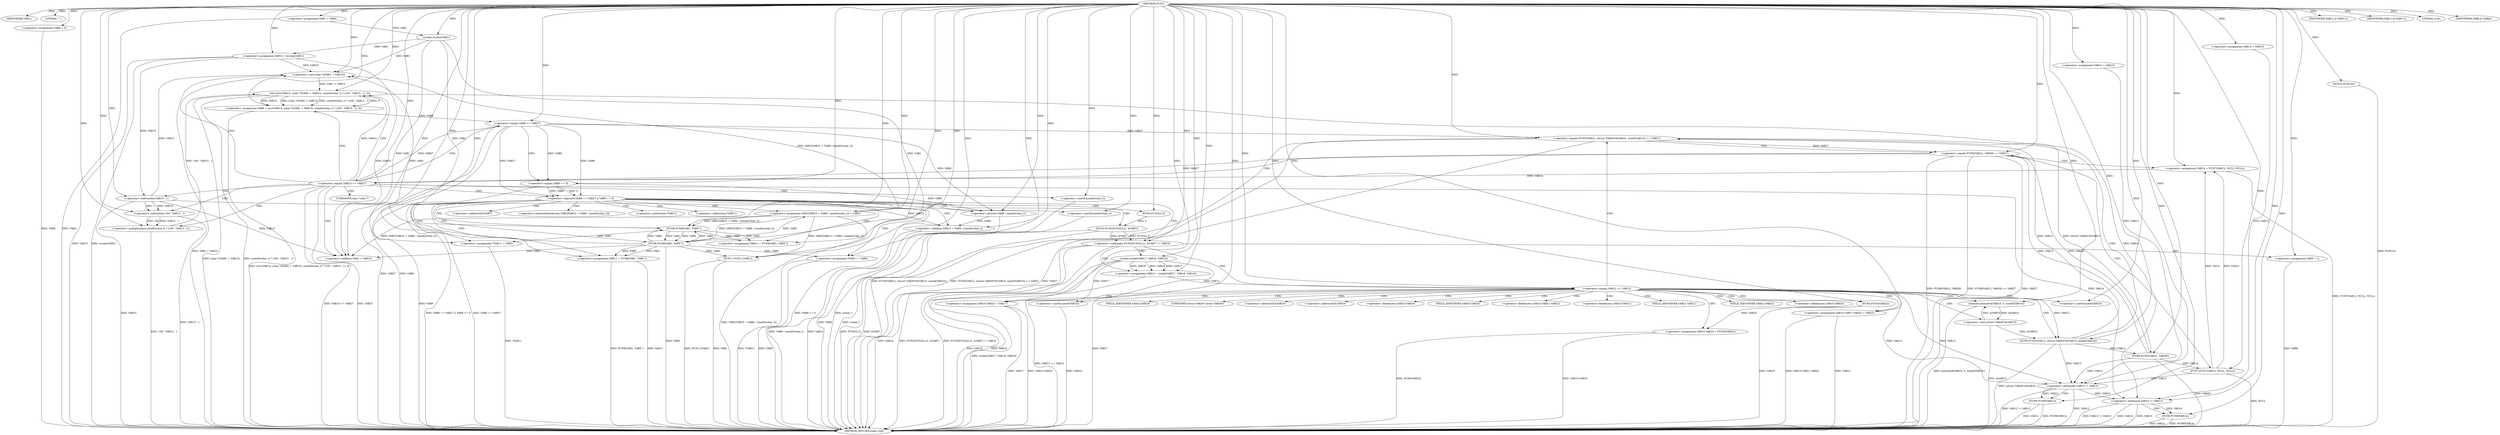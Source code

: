 digraph FUN1 {  
"1000100" [label = "(METHOD,FUN1)" ]
"1000298" [label = "(METHOD_RETURN,static void)" ]
"1000103" [label = "(IDENTIFIER,VAR3,)" ]
"1000104" [label = "(LITERAL,\"\",)" ]
"1000105" [label = "(<operator>.assignment,VAR1 = VAR4)" ]
"1000111" [label = "(<operator>.assignment,VAR8 = 0)" ]
"1000118" [label = "(<operator>.assignment,VAR12 = VAR13)" ]
"1000122" [label = "(<operator>.assignment,VAR14 = VAR13)" ]
"1000126" [label = "(<operator>.assignment,VAR15 = wcslen(VAR1))" ]
"1000128" [label = "(wcslen,wcslen(VAR1))" ]
"1000133" [label = "(<operator>.notEquals,FUN2(FUN3(2,2), &VAR7) != VAR16)" ]
"1000134" [label = "(FUN2,FUN2(FUN3(2,2), &VAR7))" ]
"1000135" [label = "(FUN3,FUN3(2,2))" ]
"1000143" [label = "(<operator>.assignment,VAR8 = 1)" ]
"1000146" [label = "(<operator>.assignment,VAR12 = socket(VAR17, VAR18, VAR19))" ]
"1000148" [label = "(socket,socket(VAR17, VAR18, VAR19))" ]
"1000153" [label = "(<operator>.equals,VAR12 == VAR13)" ]
"1000158" [label = "(memset,memset(&VAR10, 0, sizeof(VAR10)))" ]
"1000162" [label = "(<operator>.sizeOf,sizeof(VAR10))" ]
"1000164" [label = "(<operator>.assignment,VAR10.VAR20 = VAR17)" ]
"1000169" [label = "(<operator>.assignment,VAR10.VAR21.VAR22 = VAR23)" ]
"1000176" [label = "(<operator>.assignment,VAR10.VAR24 = FUN4(VAR25))" ]
"1000180" [label = "(FUN4,FUN4(VAR25))" ]
"1000183" [label = "(<operator>.equals,FUN5(VAR12, (struct VAR26*)&VAR10, sizeof(VAR10)) == VAR27)" ]
"1000184" [label = "(FUN5,FUN5(VAR12, (struct VAR26*)&VAR10, sizeof(VAR10)))" ]
"1000186" [label = "(<operator>.cast,(struct VAR26*)&VAR10)" ]
"1000190" [label = "(<operator>.sizeOf,sizeof(VAR10))" ]
"1000196" [label = "(<operator>.equals,FUN6(VAR12, VAR28) == VAR27)" ]
"1000197" [label = "(FUN6,FUN6(VAR12, VAR28))" ]
"1000203" [label = "(<operator>.assignment,VAR14 = FUN7(VAR12, NULL, NULL))" ]
"1000205" [label = "(FUN7,FUN7(VAR12, NULL, NULL))" ]
"1000210" [label = "(<operator>.equals,VAR14 == VAR27)" ]
"1000215" [label = "(<operator>.assignment,VAR9 = recv(VAR14, (char *)(VAR1 + VAR15), sizeof(wchar_t) * (100 - VAR15 - 1), 0))" ]
"1000217" [label = "(recv,recv(VAR14, (char *)(VAR1 + VAR15), sizeof(wchar_t) * (100 - VAR15 - 1), 0))" ]
"1000219" [label = "(<operator>.cast,(char *)(VAR1 + VAR15))" ]
"1000221" [label = "(<operator>.addition,VAR1 + VAR15)" ]
"1000224" [label = "(<operator>.multiplication,sizeof(wchar_t) * (100 - VAR15 - 1))" ]
"1000225" [label = "(<operator>.sizeOf,sizeof(wchar_t))" ]
"1000227" [label = "(<operator>.subtraction,100 - VAR15 - 1)" ]
"1000229" [label = "(<operator>.subtraction,VAR15 - 1)" ]
"1000234" [label = "(<operator>.logicalOr,VAR9 == VAR27 || VAR9 == 0)" ]
"1000235" [label = "(<operator>.equals,VAR9 == VAR27)" ]
"1000238" [label = "(<operator>.equals,VAR9 == 0)" ]
"1000243" [label = "(<operator>.assignment,VAR1[VAR15 + VAR9 / sizeof(wchar_t)] = VAR5)" ]
"1000246" [label = "(<operator>.addition,VAR15 + VAR9 / sizeof(wchar_t))" ]
"1000248" [label = "(<operator>.division,VAR9 / sizeof(wchar_t))" ]
"1000250" [label = "(<operator>.sizeOf,sizeof(wchar_t))" ]
"1000253" [label = "(<operator>.assignment,VAR11 = FUN8(VAR1, VAR5''))" ]
"1000255" [label = "(FUN8,FUN8(VAR1, VAR5''))" ]
"1000259" [label = "(IDENTIFIER,VAR11,if (VAR11))" ]
"1000261" [label = "(<operator>.assignment,*VAR11 = VAR5)" ]
"1000265" [label = "(<operator>.assignment,VAR11 = FUN8(VAR1, VAR5''))" ]
"1000267" [label = "(FUN8,FUN8(VAR1, VAR5''))" ]
"1000271" [label = "(IDENTIFIER,VAR11,if (VAR11))" ]
"1000273" [label = "(<operator>.assignment,*VAR11 = VAR5)" ]
"1000277" [label = "(LITERAL,0,do)" ]
"1000279" [label = "(<operator>.notEquals,VAR12 != VAR13)" ]
"1000283" [label = "(FUN9,FUN9(VAR12))" ]
"1000286" [label = "(<operator>.notEquals,VAR14 != VAR13)" ]
"1000290" [label = "(FUN9,FUN9(VAR14))" ]
"1000293" [label = "(IDENTIFIER,VAR8,if (VAR8))" ]
"1000295" [label = "(FUN10,FUN10())" ]
"1000296" [label = "(FUN11,FUN11(VAR1))" ]
"1000138" [label = "(<operator>.addressOf,&VAR7)" ]
"1000159" [label = "(<operator>.addressOf,&VAR10)" ]
"1000165" [label = "(<operator>.fieldAccess,VAR10.VAR20)" ]
"1000167" [label = "(FIELD_IDENTIFIER,VAR20,VAR20)" ]
"1000170" [label = "(<operator>.fieldAccess,VAR10.VAR21.VAR22)" ]
"1000171" [label = "(<operator>.fieldAccess,VAR10.VAR21)" ]
"1000173" [label = "(FIELD_IDENTIFIER,VAR21,VAR21)" ]
"1000174" [label = "(FIELD_IDENTIFIER,VAR22,VAR22)" ]
"1000177" [label = "(<operator>.fieldAccess,VAR10.VAR24)" ]
"1000179" [label = "(FIELD_IDENTIFIER,VAR24,VAR24)" ]
"1000187" [label = "(UNKNOWN,struct VAR26*,struct VAR26*)" ]
"1000188" [label = "(<operator>.addressOf,&VAR10)" ]
"1000220" [label = "(UNKNOWN,char *,char *)" ]
"1000244" [label = "(<operator>.indirectIndexAccess,VAR1[VAR15 + VAR9 / sizeof(wchar_t)])" ]
"1000262" [label = "(<operator>.indirection,*VAR11)" ]
"1000274" [label = "(<operator>.indirection,*VAR11)" ]
  "1000235" -> "1000298"  [ label = "DDG: VAR27"] 
  "1000180" -> "1000298"  [ label = "DDG: VAR25"] 
  "1000134" -> "1000298"  [ label = "DDG: FUN3(2,2)"] 
  "1000203" -> "1000298"  [ label = "DDG: FUN7(VAR12, NULL, NULL)"] 
  "1000186" -> "1000298"  [ label = "DDG: &VAR10"] 
  "1000246" -> "1000298"  [ label = "DDG: VAR9 / sizeof(wchar_t)"] 
  "1000164" -> "1000298"  [ label = "DDG: VAR17"] 
  "1000286" -> "1000298"  [ label = "DDG: VAR14 != VAR13"] 
  "1000184" -> "1000298"  [ label = "DDG: (struct VAR26*)&VAR10"] 
  "1000290" -> "1000298"  [ label = "DDG: VAR14"] 
  "1000219" -> "1000298"  [ label = "DDG: VAR1 + VAR15"] 
  "1000250" -> "1000298"  [ label = "DDG: wchar_t"] 
  "1000224" -> "1000298"  [ label = "DDG: 100 - VAR15 - 1"] 
  "1000283" -> "1000298"  [ label = "DDG: VAR12"] 
  "1000210" -> "1000298"  [ label = "DDG: VAR14 == VAR27"] 
  "1000105" -> "1000298"  [ label = "DDG: VAR4"] 
  "1000235" -> "1000298"  [ label = "DDG: VAR9"] 
  "1000148" -> "1000298"  [ label = "DDG: VAR19"] 
  "1000238" -> "1000298"  [ label = "DDG: VAR9"] 
  "1000290" -> "1000298"  [ label = "DDG: FUN9(VAR14)"] 
  "1000234" -> "1000298"  [ label = "DDG: VAR9 == VAR27"] 
  "1000279" -> "1000298"  [ label = "DDG: VAR12"] 
  "1000196" -> "1000298"  [ label = "DDG: VAR27"] 
  "1000296" -> "1000298"  [ label = "DDG: FUN11(VAR1)"] 
  "1000286" -> "1000298"  [ label = "DDG: VAR14"] 
  "1000225" -> "1000298"  [ label = "DDG: wchar_t"] 
  "1000217" -> "1000298"  [ label = "DDG: (char *)(VAR1 + VAR15)"] 
  "1000215" -> "1000298"  [ label = "DDG: recv(VAR14, (char *)(VAR1 + VAR15), sizeof(wchar_t) * (100 - VAR15 - 1), 0)"] 
  "1000234" -> "1000298"  [ label = "DDG: VAR9 == 0"] 
  "1000267" -> "1000298"  [ label = "DDG: VAR5"] 
  "1000133" -> "1000298"  [ label = "DDG: VAR16"] 
  "1000183" -> "1000298"  [ label = "DDG: FUN5(VAR12, (struct VAR26*)&VAR10, sizeof(VAR10))"] 
  "1000227" -> "1000298"  [ label = "DDG: VAR15 - 1"] 
  "1000158" -> "1000298"  [ label = "DDG: memset(&VAR10, 0, sizeof(VAR10))"] 
  "1000143" -> "1000298"  [ label = "DDG: VAR8"] 
  "1000265" -> "1000298"  [ label = "DDG: FUN8(VAR1, VAR5'')"] 
  "1000133" -> "1000298"  [ label = "DDG: FUN2(FUN3(2,2), &VAR7)"] 
  "1000190" -> "1000298"  [ label = "DDG: VAR10"] 
  "1000273" -> "1000298"  [ label = "DDG: *VAR11"] 
  "1000176" -> "1000298"  [ label = "DDG: FUN4(VAR25)"] 
  "1000205" -> "1000298"  [ label = "DDG: NULL"] 
  "1000148" -> "1000298"  [ label = "DDG: VAR17"] 
  "1000146" -> "1000298"  [ label = "DDG: socket(VAR17, VAR18, VAR19)"] 
  "1000126" -> "1000298"  [ label = "DDG: VAR15"] 
  "1000265" -> "1000298"  [ label = "DDG: VAR11"] 
  "1000153" -> "1000298"  [ label = "DDG: VAR12 == VAR13"] 
  "1000273" -> "1000298"  [ label = "DDG: VAR5"] 
  "1000133" -> "1000298"  [ label = "DDG: FUN2(FUN3(2,2), &VAR7) != VAR16"] 
  "1000111" -> "1000298"  [ label = "DDG: VAR8"] 
  "1000210" -> "1000298"  [ label = "DDG: VAR27"] 
  "1000296" -> "1000298"  [ label = "DDG: VAR1"] 
  "1000261" -> "1000298"  [ label = "DDG: *VAR11"] 
  "1000295" -> "1000298"  [ label = "DDG: FUN10()"] 
  "1000196" -> "1000298"  [ label = "DDG: FUN6(VAR12, VAR28)"] 
  "1000197" -> "1000298"  [ label = "DDG: VAR28"] 
  "1000234" -> "1000298"  [ label = "DDG: VAR9 == VAR27 || VAR9 == 0"] 
  "1000286" -> "1000298"  [ label = "DDG: VAR13"] 
  "1000229" -> "1000298"  [ label = "DDG: VAR15"] 
  "1000176" -> "1000298"  [ label = "DDG: VAR10.VAR24"] 
  "1000243" -> "1000298"  [ label = "DDG: VAR1[VAR15 + VAR9 / sizeof(wchar_t)]"] 
  "1000169" -> "1000298"  [ label = "DDG: VAR10.VAR21.VAR22"] 
  "1000148" -> "1000298"  [ label = "DDG: VAR18"] 
  "1000126" -> "1000298"  [ label = "DDG: wcslen(VAR1)"] 
  "1000134" -> "1000298"  [ label = "DDG: &VAR7"] 
  "1000196" -> "1000298"  [ label = "DDG: FUN6(VAR12, VAR28) == VAR27"] 
  "1000283" -> "1000298"  [ label = "DDG: FUN9(VAR12)"] 
  "1000279" -> "1000298"  [ label = "DDG: VAR12 != VAR13"] 
  "1000183" -> "1000298"  [ label = "DDG: FUN5(VAR12, (struct VAR26*)&VAR10, sizeof(VAR10)) == VAR27"] 
  "1000183" -> "1000298"  [ label = "DDG: VAR27"] 
  "1000169" -> "1000298"  [ label = "DDG: VAR23"] 
  "1000246" -> "1000298"  [ label = "DDG: VAR15"] 
  "1000248" -> "1000298"  [ label = "DDG: VAR9"] 
  "1000217" -> "1000298"  [ label = "DDG: sizeof(wchar_t) * (100 - VAR15 - 1)"] 
  "1000164" -> "1000298"  [ label = "DDG: VAR10.VAR20"] 
  "1000100" -> "1000103"  [ label = "DDG: "] 
  "1000100" -> "1000104"  [ label = "DDG: "] 
  "1000100" -> "1000105"  [ label = "DDG: "] 
  "1000100" -> "1000111"  [ label = "DDG: "] 
  "1000100" -> "1000118"  [ label = "DDG: "] 
  "1000100" -> "1000122"  [ label = "DDG: "] 
  "1000128" -> "1000126"  [ label = "DDG: VAR1"] 
  "1000100" -> "1000126"  [ label = "DDG: "] 
  "1000105" -> "1000128"  [ label = "DDG: VAR1"] 
  "1000100" -> "1000128"  [ label = "DDG: "] 
  "1000134" -> "1000133"  [ label = "DDG: FUN3(2,2)"] 
  "1000134" -> "1000133"  [ label = "DDG: &VAR7"] 
  "1000135" -> "1000134"  [ label = "DDG: 2"] 
  "1000100" -> "1000135"  [ label = "DDG: "] 
  "1000100" -> "1000133"  [ label = "DDG: "] 
  "1000100" -> "1000143"  [ label = "DDG: "] 
  "1000148" -> "1000146"  [ label = "DDG: VAR17"] 
  "1000148" -> "1000146"  [ label = "DDG: VAR18"] 
  "1000148" -> "1000146"  [ label = "DDG: VAR19"] 
  "1000100" -> "1000146"  [ label = "DDG: "] 
  "1000100" -> "1000148"  [ label = "DDG: "] 
  "1000146" -> "1000153"  [ label = "DDG: VAR12"] 
  "1000100" -> "1000153"  [ label = "DDG: "] 
  "1000186" -> "1000158"  [ label = "DDG: &VAR10"] 
  "1000100" -> "1000158"  [ label = "DDG: "] 
  "1000100" -> "1000162"  [ label = "DDG: "] 
  "1000148" -> "1000164"  [ label = "DDG: VAR17"] 
  "1000100" -> "1000164"  [ label = "DDG: "] 
  "1000100" -> "1000169"  [ label = "DDG: "] 
  "1000180" -> "1000176"  [ label = "DDG: VAR25"] 
  "1000100" -> "1000180"  [ label = "DDG: "] 
  "1000184" -> "1000183"  [ label = "DDG: VAR12"] 
  "1000184" -> "1000183"  [ label = "DDG: (struct VAR26*)&VAR10"] 
  "1000153" -> "1000184"  [ label = "DDG: VAR12"] 
  "1000100" -> "1000184"  [ label = "DDG: "] 
  "1000186" -> "1000184"  [ label = "DDG: &VAR10"] 
  "1000158" -> "1000186"  [ label = "DDG: &VAR10"] 
  "1000100" -> "1000190"  [ label = "DDG: "] 
  "1000235" -> "1000183"  [ label = "DDG: VAR27"] 
  "1000100" -> "1000183"  [ label = "DDG: "] 
  "1000197" -> "1000196"  [ label = "DDG: VAR12"] 
  "1000197" -> "1000196"  [ label = "DDG: VAR28"] 
  "1000184" -> "1000197"  [ label = "DDG: VAR12"] 
  "1000100" -> "1000197"  [ label = "DDG: "] 
  "1000183" -> "1000196"  [ label = "DDG: VAR27"] 
  "1000100" -> "1000196"  [ label = "DDG: "] 
  "1000205" -> "1000203"  [ label = "DDG: VAR12"] 
  "1000205" -> "1000203"  [ label = "DDG: NULL"] 
  "1000100" -> "1000203"  [ label = "DDG: "] 
  "1000197" -> "1000205"  [ label = "DDG: VAR12"] 
  "1000100" -> "1000205"  [ label = "DDG: "] 
  "1000203" -> "1000210"  [ label = "DDG: VAR14"] 
  "1000100" -> "1000210"  [ label = "DDG: "] 
  "1000196" -> "1000210"  [ label = "DDG: VAR27"] 
  "1000217" -> "1000215"  [ label = "DDG: VAR14"] 
  "1000217" -> "1000215"  [ label = "DDG: (char *)(VAR1 + VAR15)"] 
  "1000217" -> "1000215"  [ label = "DDG: sizeof(wchar_t) * (100 - VAR15 - 1)"] 
  "1000217" -> "1000215"  [ label = "DDG: 0"] 
  "1000100" -> "1000215"  [ label = "DDG: "] 
  "1000210" -> "1000217"  [ label = "DDG: VAR14"] 
  "1000100" -> "1000217"  [ label = "DDG: "] 
  "1000219" -> "1000217"  [ label = "DDG: VAR1 + VAR15"] 
  "1000243" -> "1000219"  [ label = "DDG: VAR1[VAR15 + VAR9 / sizeof(wchar_t)]"] 
  "1000267" -> "1000219"  [ label = "DDG: VAR1"] 
  "1000128" -> "1000219"  [ label = "DDG: VAR1"] 
  "1000100" -> "1000219"  [ label = "DDG: "] 
  "1000126" -> "1000219"  [ label = "DDG: VAR15"] 
  "1000229" -> "1000219"  [ label = "DDG: VAR15"] 
  "1000243" -> "1000221"  [ label = "DDG: VAR1[VAR15 + VAR9 / sizeof(wchar_t)]"] 
  "1000267" -> "1000221"  [ label = "DDG: VAR1"] 
  "1000128" -> "1000221"  [ label = "DDG: VAR1"] 
  "1000100" -> "1000221"  [ label = "DDG: "] 
  "1000126" -> "1000221"  [ label = "DDG: VAR15"] 
  "1000229" -> "1000221"  [ label = "DDG: VAR15"] 
  "1000224" -> "1000217"  [ label = "DDG: 100 - VAR15 - 1"] 
  "1000100" -> "1000224"  [ label = "DDG: "] 
  "1000100" -> "1000225"  [ label = "DDG: "] 
  "1000227" -> "1000224"  [ label = "DDG: 100"] 
  "1000227" -> "1000224"  [ label = "DDG: VAR15 - 1"] 
  "1000100" -> "1000227"  [ label = "DDG: "] 
  "1000229" -> "1000227"  [ label = "DDG: VAR15"] 
  "1000229" -> "1000227"  [ label = "DDG: 1"] 
  "1000100" -> "1000229"  [ label = "DDG: "] 
  "1000126" -> "1000229"  [ label = "DDG: VAR15"] 
  "1000235" -> "1000234"  [ label = "DDG: VAR9"] 
  "1000235" -> "1000234"  [ label = "DDG: VAR27"] 
  "1000215" -> "1000235"  [ label = "DDG: VAR9"] 
  "1000100" -> "1000235"  [ label = "DDG: "] 
  "1000210" -> "1000235"  [ label = "DDG: VAR27"] 
  "1000238" -> "1000234"  [ label = "DDG: VAR9"] 
  "1000238" -> "1000234"  [ label = "DDG: 0"] 
  "1000235" -> "1000238"  [ label = "DDG: VAR9"] 
  "1000100" -> "1000238"  [ label = "DDG: "] 
  "1000267" -> "1000243"  [ label = "DDG: VAR5"] 
  "1000100" -> "1000243"  [ label = "DDG: "] 
  "1000229" -> "1000246"  [ label = "DDG: VAR15"] 
  "1000100" -> "1000246"  [ label = "DDG: "] 
  "1000248" -> "1000246"  [ label = "DDG: VAR9"] 
  "1000235" -> "1000248"  [ label = "DDG: VAR9"] 
  "1000238" -> "1000248"  [ label = "DDG: VAR9"] 
  "1000100" -> "1000248"  [ label = "DDG: "] 
  "1000100" -> "1000250"  [ label = "DDG: "] 
  "1000255" -> "1000253"  [ label = "DDG: VAR1"] 
  "1000255" -> "1000253"  [ label = "DDG: VAR5"] 
  "1000100" -> "1000253"  [ label = "DDG: "] 
  "1000243" -> "1000255"  [ label = "DDG: VAR1[VAR15 + VAR9 / sizeof(wchar_t)]"] 
  "1000100" -> "1000255"  [ label = "DDG: "] 
  "1000267" -> "1000255"  [ label = "DDG: VAR1"] 
  "1000128" -> "1000255"  [ label = "DDG: VAR1"] 
  "1000267" -> "1000255"  [ label = "DDG: VAR5"] 
  "1000100" -> "1000259"  [ label = "DDG: "] 
  "1000255" -> "1000261"  [ label = "DDG: VAR5"] 
  "1000100" -> "1000261"  [ label = "DDG: "] 
  "1000267" -> "1000265"  [ label = "DDG: VAR1"] 
  "1000267" -> "1000265"  [ label = "DDG: VAR5"] 
  "1000100" -> "1000265"  [ label = "DDG: "] 
  "1000243" -> "1000267"  [ label = "DDG: VAR1[VAR15 + VAR9 / sizeof(wchar_t)]"] 
  "1000255" -> "1000267"  [ label = "DDG: VAR1"] 
  "1000100" -> "1000267"  [ label = "DDG: "] 
  "1000255" -> "1000267"  [ label = "DDG: VAR5"] 
  "1000100" -> "1000271"  [ label = "DDG: "] 
  "1000267" -> "1000273"  [ label = "DDG: VAR5"] 
  "1000100" -> "1000273"  [ label = "DDG: "] 
  "1000100" -> "1000277"  [ label = "DDG: "] 
  "1000184" -> "1000279"  [ label = "DDG: VAR12"] 
  "1000205" -> "1000279"  [ label = "DDG: VAR12"] 
  "1000153" -> "1000279"  [ label = "DDG: VAR12"] 
  "1000118" -> "1000279"  [ label = "DDG: VAR12"] 
  "1000197" -> "1000279"  [ label = "DDG: VAR12"] 
  "1000100" -> "1000279"  [ label = "DDG: "] 
  "1000153" -> "1000279"  [ label = "DDG: VAR13"] 
  "1000279" -> "1000283"  [ label = "DDG: VAR12"] 
  "1000100" -> "1000283"  [ label = "DDG: "] 
  "1000122" -> "1000286"  [ label = "DDG: VAR14"] 
  "1000217" -> "1000286"  [ label = "DDG: VAR14"] 
  "1000210" -> "1000286"  [ label = "DDG: VAR14"] 
  "1000100" -> "1000286"  [ label = "DDG: "] 
  "1000279" -> "1000286"  [ label = "DDG: VAR13"] 
  "1000286" -> "1000290"  [ label = "DDG: VAR14"] 
  "1000100" -> "1000290"  [ label = "DDG: "] 
  "1000100" -> "1000293"  [ label = "DDG: "] 
  "1000100" -> "1000295"  [ label = "DDG: "] 
  "1000243" -> "1000296"  [ label = "DDG: VAR1[VAR15 + VAR9 / sizeof(wchar_t)]"] 
  "1000267" -> "1000296"  [ label = "DDG: VAR1"] 
  "1000128" -> "1000296"  [ label = "DDG: VAR1"] 
  "1000100" -> "1000296"  [ label = "DDG: "] 
  "1000133" -> "1000148"  [ label = "CDG: "] 
  "1000133" -> "1000146"  [ label = "CDG: "] 
  "1000133" -> "1000153"  [ label = "CDG: "] 
  "1000133" -> "1000143"  [ label = "CDG: "] 
  "1000153" -> "1000164"  [ label = "CDG: "] 
  "1000153" -> "1000174"  [ label = "CDG: "] 
  "1000153" -> "1000180"  [ label = "CDG: "] 
  "1000153" -> "1000183"  [ label = "CDG: "] 
  "1000153" -> "1000165"  [ label = "CDG: "] 
  "1000153" -> "1000188"  [ label = "CDG: "] 
  "1000153" -> "1000190"  [ label = "CDG: "] 
  "1000153" -> "1000167"  [ label = "CDG: "] 
  "1000153" -> "1000179"  [ label = "CDG: "] 
  "1000153" -> "1000176"  [ label = "CDG: "] 
  "1000153" -> "1000187"  [ label = "CDG: "] 
  "1000153" -> "1000186"  [ label = "CDG: "] 
  "1000153" -> "1000169"  [ label = "CDG: "] 
  "1000153" -> "1000159"  [ label = "CDG: "] 
  "1000153" -> "1000173"  [ label = "CDG: "] 
  "1000153" -> "1000158"  [ label = "CDG: "] 
  "1000153" -> "1000170"  [ label = "CDG: "] 
  "1000153" -> "1000171"  [ label = "CDG: "] 
  "1000153" -> "1000184"  [ label = "CDG: "] 
  "1000153" -> "1000177"  [ label = "CDG: "] 
  "1000153" -> "1000162"  [ label = "CDG: "] 
  "1000183" -> "1000197"  [ label = "CDG: "] 
  "1000183" -> "1000196"  [ label = "CDG: "] 
  "1000196" -> "1000210"  [ label = "CDG: "] 
  "1000196" -> "1000203"  [ label = "CDG: "] 
  "1000196" -> "1000205"  [ label = "CDG: "] 
  "1000210" -> "1000221"  [ label = "CDG: "] 
  "1000210" -> "1000227"  [ label = "CDG: "] 
  "1000210" -> "1000219"  [ label = "CDG: "] 
  "1000210" -> "1000235"  [ label = "CDG: "] 
  "1000210" -> "1000220"  [ label = "CDG: "] 
  "1000210" -> "1000224"  [ label = "CDG: "] 
  "1000210" -> "1000217"  [ label = "CDG: "] 
  "1000210" -> "1000229"  [ label = "CDG: "] 
  "1000210" -> "1000215"  [ label = "CDG: "] 
  "1000210" -> "1000234"  [ label = "CDG: "] 
  "1000210" -> "1000225"  [ label = "CDG: "] 
  "1000234" -> "1000255"  [ label = "CDG: "] 
  "1000234" -> "1000243"  [ label = "CDG: "] 
  "1000234" -> "1000244"  [ label = "CDG: "] 
  "1000234" -> "1000250"  [ label = "CDG: "] 
  "1000234" -> "1000248"  [ label = "CDG: "] 
  "1000234" -> "1000246"  [ label = "CDG: "] 
  "1000234" -> "1000265"  [ label = "CDG: "] 
  "1000234" -> "1000253"  [ label = "CDG: "] 
  "1000234" -> "1000267"  [ label = "CDG: "] 
  "1000234" -> "1000133"  [ label = "CDG: "] 
  "1000234" -> "1000138"  [ label = "CDG: "] 
  "1000234" -> "1000135"  [ label = "CDG: "] 
  "1000234" -> "1000134"  [ label = "CDG: "] 
  "1000234" -> "1000261"  [ label = "CDG: "] 
  "1000234" -> "1000262"  [ label = "CDG: "] 
  "1000234" -> "1000274"  [ label = "CDG: "] 
  "1000234" -> "1000273"  [ label = "CDG: "] 
  "1000235" -> "1000238"  [ label = "CDG: "] 
  "1000279" -> "1000283"  [ label = "CDG: "] 
  "1000286" -> "1000290"  [ label = "CDG: "] 
}
